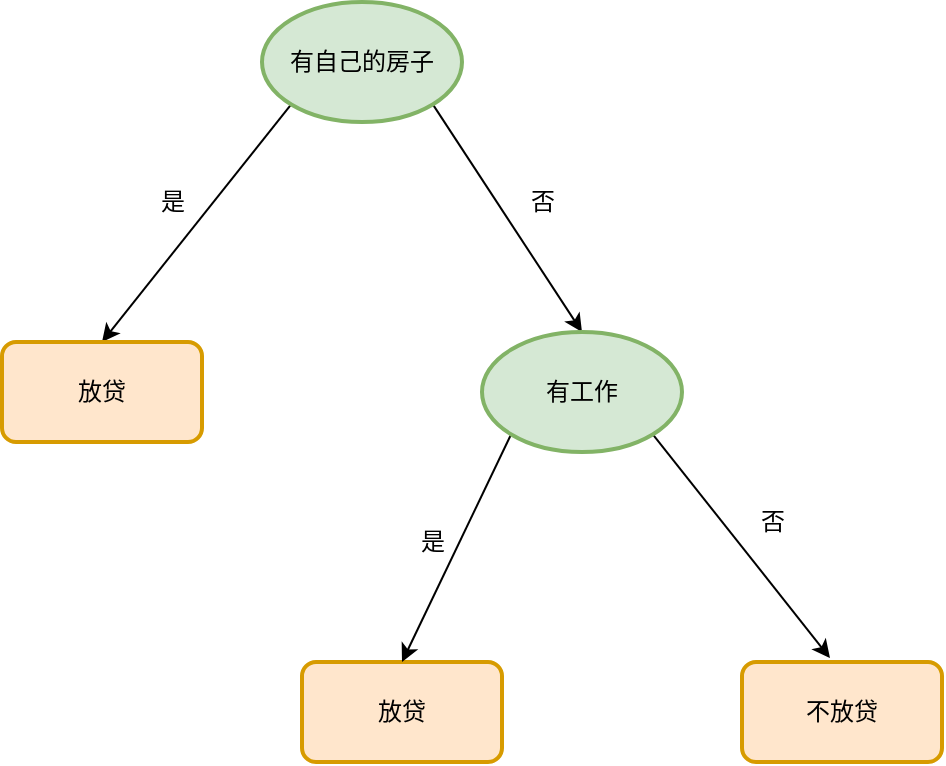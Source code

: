 <mxfile version="11.0.1" type="github"><diagram id="UQv77983PvmRwuJAS_12" name="Page-1"><mxGraphModel dx="942" dy="584" grid="1" gridSize="10" guides="1" tooltips="1" connect="1" arrows="1" fold="1" page="1" pageScale="1" pageWidth="827" pageHeight="1169" math="0" shadow="0"><root><mxCell id="0"/><mxCell id="1" parent="0"/><mxCell id="kfGYpMWW0PxIVUdZ9b44-7" style="edgeStyle=none;rounded=0;orthogonalLoop=1;jettySize=auto;html=1;exitX=0.145;exitY=0.855;exitDx=0;exitDy=0;exitPerimeter=0;entryX=0.5;entryY=0;entryDx=0;entryDy=0;" edge="1" parent="1" source="kfGYpMWW0PxIVUdZ9b44-1" target="kfGYpMWW0PxIVUdZ9b44-2"><mxGeometry relative="1" as="geometry"/></mxCell><mxCell id="kfGYpMWW0PxIVUdZ9b44-13" style="edgeStyle=none;rounded=0;orthogonalLoop=1;jettySize=auto;html=1;exitX=0.855;exitY=0.855;exitDx=0;exitDy=0;exitPerimeter=0;entryX=0.5;entryY=0;entryDx=0;entryDy=0;entryPerimeter=0;" edge="1" parent="1" source="kfGYpMWW0PxIVUdZ9b44-1" target="kfGYpMWW0PxIVUdZ9b44-12"><mxGeometry relative="1" as="geometry"/></mxCell><mxCell id="kfGYpMWW0PxIVUdZ9b44-1" value="有自己的房子" style="strokeWidth=2;html=1;shape=mxgraph.flowchart.start_1;whiteSpace=wrap;fillColor=#d5e8d4;strokeColor=#82b366;" vertex="1" parent="1"><mxGeometry x="210" y="20" width="100" height="60" as="geometry"/></mxCell><mxCell id="kfGYpMWW0PxIVUdZ9b44-2" value="放贷" style="rounded=1;whiteSpace=wrap;html=1;absoluteArcSize=1;arcSize=14;strokeWidth=2;fillColor=#ffe6cc;strokeColor=#d79b00;" vertex="1" parent="1"><mxGeometry x="80" y="190" width="100" height="50" as="geometry"/></mxCell><mxCell id="kfGYpMWW0PxIVUdZ9b44-8" value="是" style="text;html=1;resizable=0;autosize=1;align=center;verticalAlign=middle;points=[];fillColor=none;strokeColor=none;rounded=0;" vertex="1" parent="1"><mxGeometry x="150" y="110" width="30" height="20" as="geometry"/></mxCell><mxCell id="kfGYpMWW0PxIVUdZ9b44-9" value="放贷" style="rounded=1;whiteSpace=wrap;html=1;absoluteArcSize=1;arcSize=14;strokeWidth=2;fillColor=#ffe6cc;strokeColor=#d79b00;" vertex="1" parent="1"><mxGeometry x="230" y="350" width="100" height="50" as="geometry"/></mxCell><mxCell id="kfGYpMWW0PxIVUdZ9b44-11" value="否" style="text;html=1;resizable=0;autosize=1;align=center;verticalAlign=middle;points=[];fillColor=none;strokeColor=none;rounded=0;" vertex="1" parent="1"><mxGeometry x="335" y="110" width="30" height="20" as="geometry"/></mxCell><mxCell id="kfGYpMWW0PxIVUdZ9b44-14" style="edgeStyle=none;rounded=0;orthogonalLoop=1;jettySize=auto;html=1;exitX=0.145;exitY=0.855;exitDx=0;exitDy=0;exitPerimeter=0;entryX=0.5;entryY=0;entryDx=0;entryDy=0;" edge="1" parent="1" source="kfGYpMWW0PxIVUdZ9b44-12" target="kfGYpMWW0PxIVUdZ9b44-9"><mxGeometry relative="1" as="geometry"/></mxCell><mxCell id="kfGYpMWW0PxIVUdZ9b44-16" style="edgeStyle=none;rounded=0;orthogonalLoop=1;jettySize=auto;html=1;exitX=0.855;exitY=0.855;exitDx=0;exitDy=0;exitPerimeter=0;entryX=0.44;entryY=-0.04;entryDx=0;entryDy=0;entryPerimeter=0;" edge="1" parent="1" source="kfGYpMWW0PxIVUdZ9b44-12" target="kfGYpMWW0PxIVUdZ9b44-15"><mxGeometry relative="1" as="geometry"/></mxCell><mxCell id="kfGYpMWW0PxIVUdZ9b44-12" value="有工作" style="strokeWidth=2;html=1;shape=mxgraph.flowchart.start_1;whiteSpace=wrap;fillColor=#d5e8d4;strokeColor=#82b366;" vertex="1" parent="1"><mxGeometry x="320" y="185" width="100" height="60" as="geometry"/></mxCell><mxCell id="kfGYpMWW0PxIVUdZ9b44-15" value="不放贷" style="rounded=1;whiteSpace=wrap;html=1;absoluteArcSize=1;arcSize=14;strokeWidth=2;fillColor=#ffe6cc;strokeColor=#d79b00;" vertex="1" parent="1"><mxGeometry x="450" y="350" width="100" height="50" as="geometry"/></mxCell><mxCell id="kfGYpMWW0PxIVUdZ9b44-17" value="是" style="text;html=1;resizable=0;autosize=1;align=center;verticalAlign=middle;points=[];fillColor=none;strokeColor=none;rounded=0;" vertex="1" parent="1"><mxGeometry x="280" y="280" width="30" height="20" as="geometry"/></mxCell><mxCell id="kfGYpMWW0PxIVUdZ9b44-18" value="否" style="text;html=1;resizable=0;autosize=1;align=center;verticalAlign=middle;points=[];fillColor=none;strokeColor=none;rounded=0;" vertex="1" parent="1"><mxGeometry x="450" y="270" width="30" height="20" as="geometry"/></mxCell></root></mxGraphModel></diagram></mxfile>